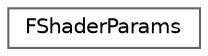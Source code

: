 digraph "Graphical Class Hierarchy"
{
 // INTERACTIVE_SVG=YES
 // LATEX_PDF_SIZE
  bgcolor="transparent";
  edge [fontname=Helvetica,fontsize=10,labelfontname=Helvetica,labelfontsize=10];
  node [fontname=Helvetica,fontsize=10,shape=box,height=0.2,width=0.4];
  rankdir="LR";
  Node0 [id="Node000000",label="FShaderParams",height=0.2,width=0.4,color="grey40", fillcolor="white", style="filled",URL="$de/d3f/structFShaderParams.html",tooltip="Shader parameters for slate."];
}
